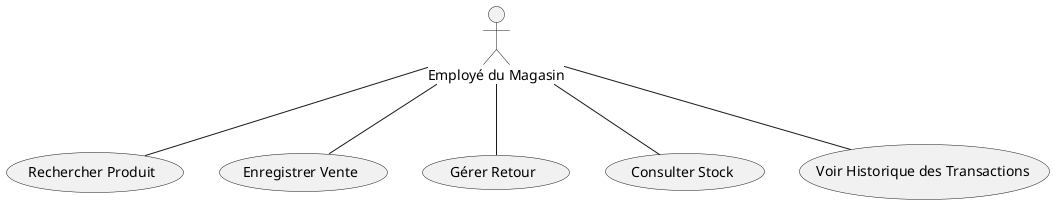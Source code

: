 @startuml
actor "Employé du Magasin"
usecase "Rechercher Produit"
usecase "Enregistrer Vente"
usecase "Gérer Retour"
usecase "Consulter Stock"
usecase "Voir Historique des Transactions"

"Employé du Magasin" -- "Rechercher Produit"
"Employé du Magasin" -- "Enregistrer Vente"
"Employé du Magasin" -- "Gérer Retour"
"Employé du Magasin" -- "Consulter Stock"
"Employé du Magasin" -- "Voir Historique des Transactions"
@enduml
